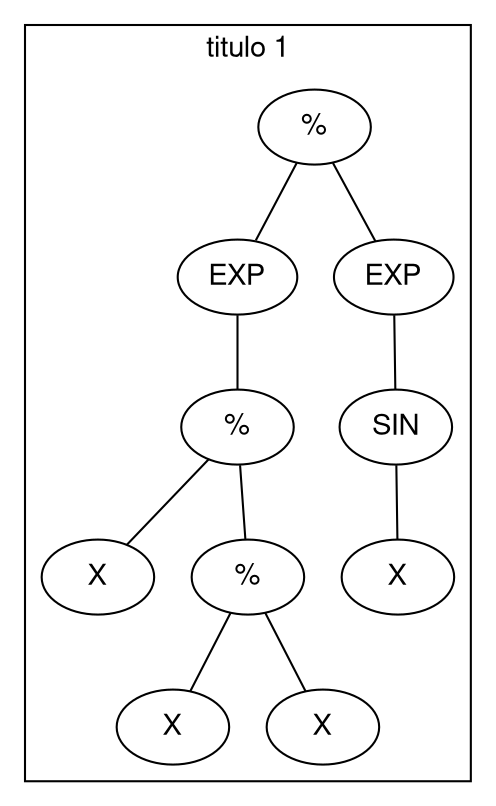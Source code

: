 graph {
    fontname="Helvetica,Arial,sans-serif"
    node [fontname="Helvetica,Arial,sans-serif"]
    edge [fontname="Helvetica,Arial,sans-serif"]
   subgraph cluster38
   {
   label="titulo 1"
   n039 [label="%"] ;
   n039 -- n040 ;
   n040 [label="EXP"] ;
   n040 -- n041 ;
   n041 [label="%"] ;
   n041 -- n042 ;
   n042 [label="X"] ;
   n041 -- n043 ;
   n043 [label="%"] ;
   n043 -- n044 ;
   n044 [label="X"] ;
   n043 -- n045 ;
   n045 [label="X"] ;
   n039 -- n046 ;
   n046 [label="EXP"] ;
   n046 -- n047 ;
   n047 [label="SIN"] ;
   n047 -- n048 ;
   n048 [label="X"] ;
   }}